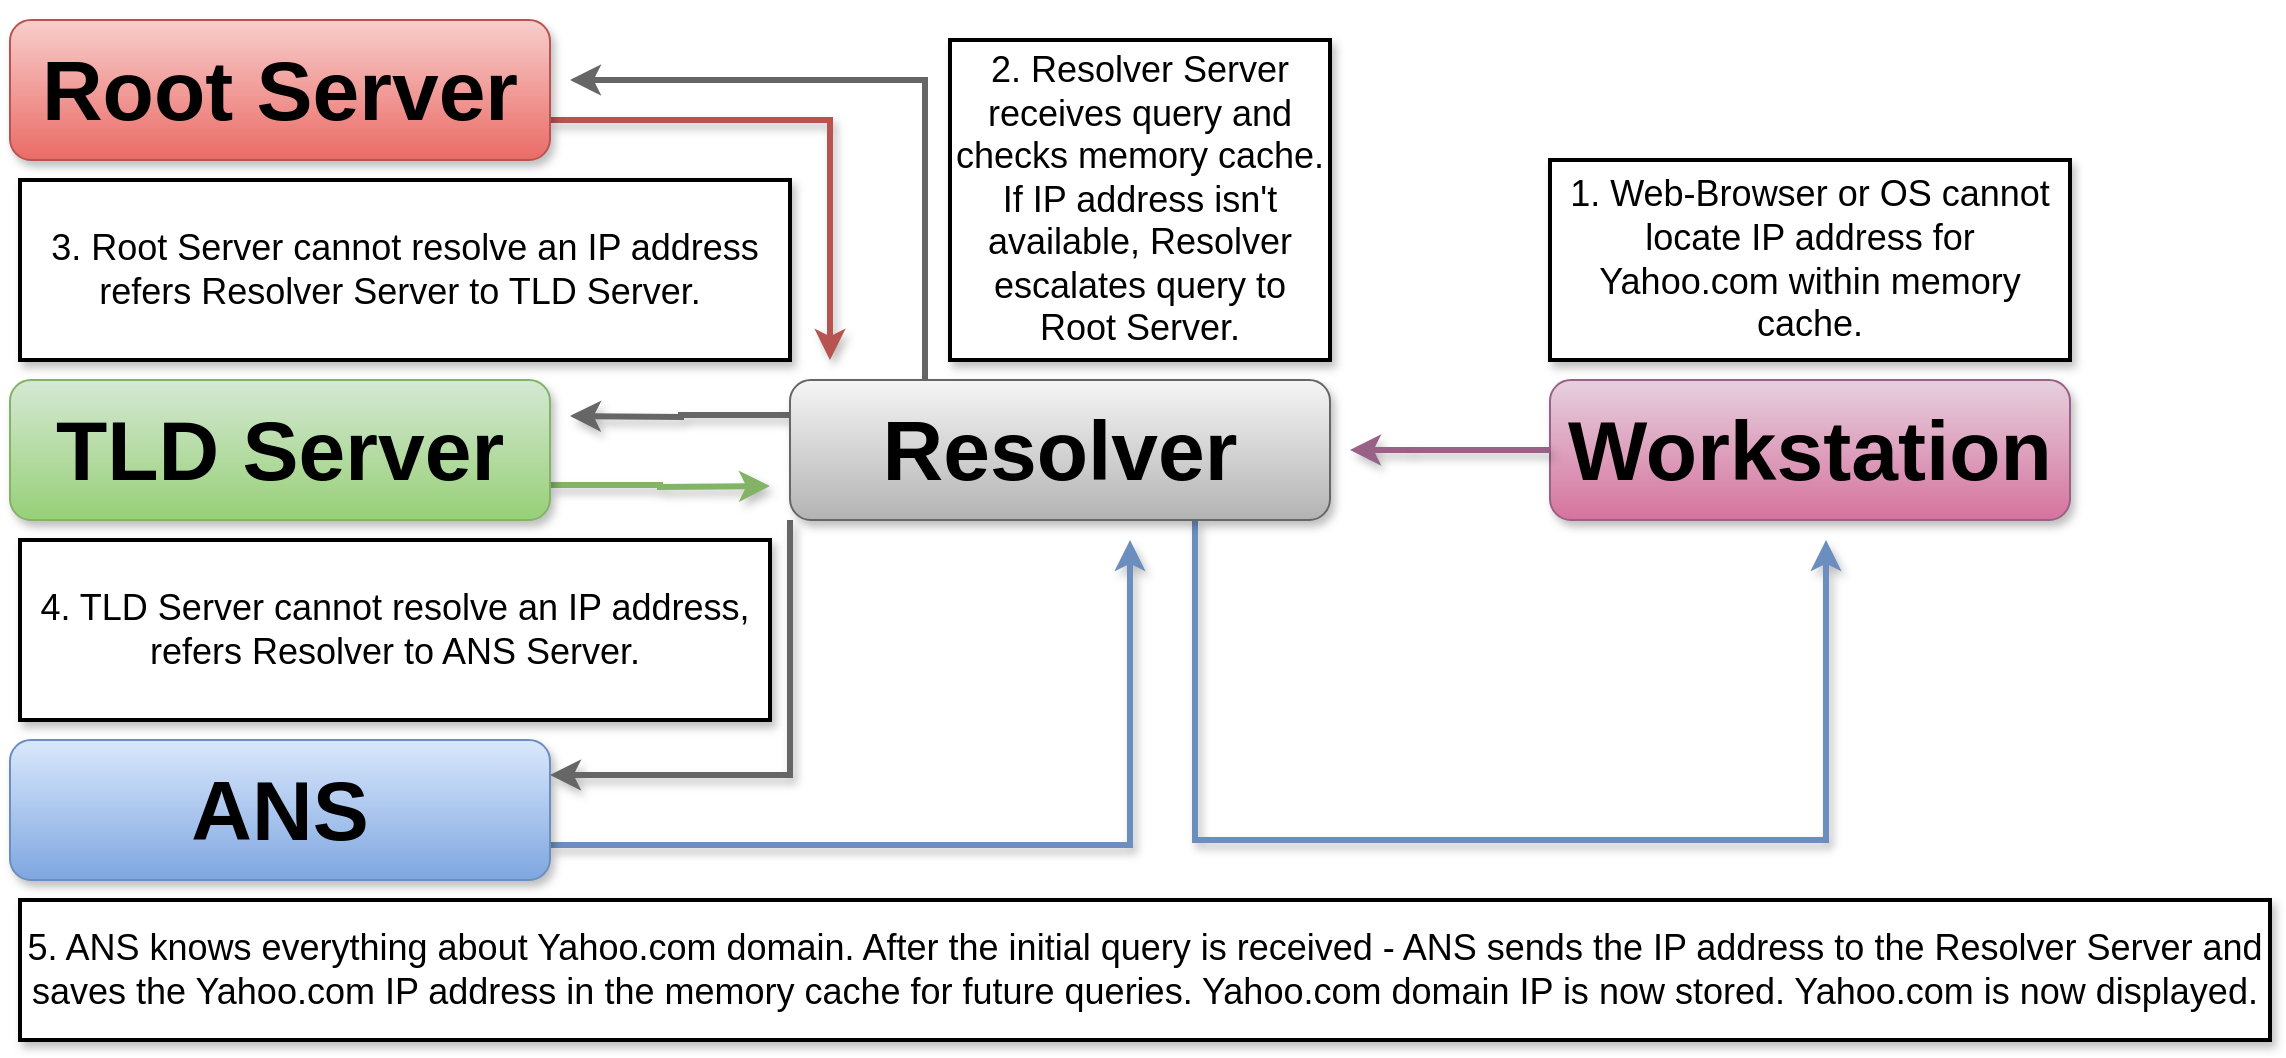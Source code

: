<mxfile version="17.4.3" type="github">
  <diagram id="C5RBs43oDa-KdzZeNtuy" name="Page-1">
    <mxGraphModel dx="1422" dy="762" grid="1" gridSize="10" guides="1" tooltips="1" connect="1" arrows="1" fold="1" page="1" pageScale="1" pageWidth="1169" pageHeight="827" math="0" shadow="0">
      <root>
        <mxCell id="WIyWlLk6GJQsqaUBKTNV-0" />
        <mxCell id="WIyWlLk6GJQsqaUBKTNV-1" parent="WIyWlLk6GJQsqaUBKTNV-0" />
        <mxCell id="KLCIIgSsqngVHCWPASFz-40" style="edgeStyle=orthogonalEdgeStyle;rounded=0;orthogonalLoop=1;jettySize=auto;html=1;fontSize=42;strokeWidth=3;fillColor=#e6d0de;gradientColor=#d5739d;strokeColor=#996185;shadow=1;startArrow=none;" parent="WIyWlLk6GJQsqaUBKTNV-1" edge="1">
          <mxGeometry relative="1" as="geometry">
            <mxPoint x="680" y="225" as="targetPoint" />
            <mxPoint x="710.794" y="225" as="sourcePoint" />
            <Array as="points">
              <mxPoint x="710" y="225" />
            </Array>
          </mxGeometry>
        </mxCell>
        <mxCell id="KLCIIgSsqngVHCWPASFz-34" value="&lt;h1&gt;&lt;font style=&quot;font-size: 42px&quot;&gt;Workstation&lt;/font&gt;&lt;/h1&gt;" style="text;html=1;spacing=5;spacingTop=-20;whiteSpace=wrap;overflow=hidden;rounded=1;glass=0;sketch=0;fontSize=16;align=center;fillColor=#e6d0de;gradientColor=#d5739d;strokeColor=#996185;shadow=1;" parent="WIyWlLk6GJQsqaUBKTNV-1" vertex="1">
          <mxGeometry x="780" y="190" width="260" height="70" as="geometry" />
        </mxCell>
        <mxCell id="KLCIIgSsqngVHCWPASFz-42" style="edgeStyle=orthogonalEdgeStyle;rounded=0;orthogonalLoop=1;jettySize=auto;html=1;fontSize=42;fillColor=#f8cecc;gradientColor=#ea6b66;strokeColor=#b85450;strokeWidth=3;shadow=1;" parent="WIyWlLk6GJQsqaUBKTNV-1" source="KLCIIgSsqngVHCWPASFz-36" edge="1">
          <mxGeometry relative="1" as="geometry">
            <mxPoint x="420" y="180" as="targetPoint" />
            <Array as="points">
              <mxPoint x="420" y="60" />
            </Array>
          </mxGeometry>
        </mxCell>
        <mxCell id="KLCIIgSsqngVHCWPASFz-36" value="&lt;h1&gt;&lt;font style=&quot;font-size: 42px&quot;&gt;Root Server&lt;/font&gt;&lt;/h1&gt;" style="text;html=1;strokeColor=#b85450;fillColor=#f8cecc;spacing=5;spacingTop=-20;whiteSpace=wrap;overflow=hidden;rounded=1;glass=0;sketch=0;fontSize=16;align=center;gradientColor=#ea6b66;shadow=1;" parent="WIyWlLk6GJQsqaUBKTNV-1" vertex="1">
          <mxGeometry x="10" y="10" width="270" height="70" as="geometry" />
        </mxCell>
        <mxCell id="KLCIIgSsqngVHCWPASFz-44" style="edgeStyle=orthogonalEdgeStyle;rounded=0;orthogonalLoop=1;jettySize=auto;html=1;exitX=1;exitY=0.75;exitDx=0;exitDy=0;fontSize=42;fillColor=#d5e8d4;gradientColor=#97d077;strokeColor=#82b366;strokeWidth=3;shadow=1;sketch=0;" parent="WIyWlLk6GJQsqaUBKTNV-1" source="KLCIIgSsqngVHCWPASFz-37" edge="1">
          <mxGeometry relative="1" as="geometry">
            <mxPoint x="390" y="243" as="targetPoint" />
          </mxGeometry>
        </mxCell>
        <mxCell id="KLCIIgSsqngVHCWPASFz-37" value="&lt;h1&gt;&lt;font style=&quot;font-size: 42px&quot;&gt;TLD Server&lt;/font&gt;&lt;/h1&gt;" style="text;html=1;strokeColor=#82b366;fillColor=#d5e8d4;spacing=5;spacingTop=-20;whiteSpace=wrap;overflow=hidden;rounded=1;glass=0;sketch=0;fontSize=16;align=center;gradientColor=#97d077;shadow=1;" parent="WIyWlLk6GJQsqaUBKTNV-1" vertex="1">
          <mxGeometry x="10" y="190" width="270" height="70" as="geometry" />
        </mxCell>
        <mxCell id="KLCIIgSsqngVHCWPASFz-47" style="edgeStyle=orthogonalEdgeStyle;rounded=0;orthogonalLoop=1;jettySize=auto;html=1;exitX=1;exitY=0.75;exitDx=0;exitDy=0;fontSize=42;fillColor=#dae8fc;gradientColor=#7ea6e0;strokeColor=#6c8ebf;strokeWidth=3;shadow=1;" parent="WIyWlLk6GJQsqaUBKTNV-1" source="KLCIIgSsqngVHCWPASFz-38" edge="1">
          <mxGeometry relative="1" as="geometry">
            <mxPoint x="570" y="270" as="targetPoint" />
            <Array as="points">
              <mxPoint x="570" y="423" />
            </Array>
          </mxGeometry>
        </mxCell>
        <mxCell id="KLCIIgSsqngVHCWPASFz-38" value="&lt;h1&gt;&lt;span style=&quot;font-size: 42px&quot;&gt;ANS&lt;/span&gt;&lt;/h1&gt;" style="text;html=1;strokeColor=#6c8ebf;fillColor=#dae8fc;spacing=5;spacingTop=-20;whiteSpace=wrap;overflow=hidden;rounded=1;glass=0;sketch=0;fontSize=16;align=center;gradientColor=#7ea6e0;shadow=1;" parent="WIyWlLk6GJQsqaUBKTNV-1" vertex="1">
          <mxGeometry x="10" y="370" width="270" height="70" as="geometry" />
        </mxCell>
        <mxCell id="KLCIIgSsqngVHCWPASFz-41" style="edgeStyle=orthogonalEdgeStyle;rounded=0;orthogonalLoop=1;jettySize=auto;html=1;exitX=0.25;exitY=0;exitDx=0;exitDy=0;fontSize=42;fillColor=#f5f5f5;gradientColor=#b3b3b3;strokeColor=#666666;strokeWidth=3;" parent="WIyWlLk6GJQsqaUBKTNV-1" source="KLCIIgSsqngVHCWPASFz-39" edge="1">
          <mxGeometry relative="1" as="geometry">
            <mxPoint x="290" y="40" as="targetPoint" />
            <Array as="points">
              <mxPoint x="468" y="40" />
              <mxPoint x="340" y="40" />
            </Array>
          </mxGeometry>
        </mxCell>
        <mxCell id="KLCIIgSsqngVHCWPASFz-43" style="edgeStyle=orthogonalEdgeStyle;rounded=0;orthogonalLoop=1;jettySize=auto;html=1;exitX=0;exitY=0.25;exitDx=0;exitDy=0;fontSize=42;fillColor=#f5f5f5;gradientColor=#b3b3b3;strokeColor=#666666;strokeWidth=3;shadow=1;" parent="WIyWlLk6GJQsqaUBKTNV-1" source="KLCIIgSsqngVHCWPASFz-39" edge="1">
          <mxGeometry relative="1" as="geometry">
            <mxPoint x="290" y="208" as="targetPoint" />
          </mxGeometry>
        </mxCell>
        <mxCell id="KLCIIgSsqngVHCWPASFz-45" style="edgeStyle=orthogonalEdgeStyle;rounded=0;orthogonalLoop=1;jettySize=auto;html=1;exitX=0;exitY=1;exitDx=0;exitDy=0;entryX=1;entryY=0.25;entryDx=0;entryDy=0;fontSize=42;fillColor=#f5f5f5;gradientColor=#b3b3b3;strokeColor=#666666;strokeWidth=3;shadow=1;" parent="WIyWlLk6GJQsqaUBKTNV-1" source="KLCIIgSsqngVHCWPASFz-39" target="KLCIIgSsqngVHCWPASFz-38" edge="1">
          <mxGeometry relative="1" as="geometry" />
        </mxCell>
        <mxCell id="KLCIIgSsqngVHCWPASFz-54" style="edgeStyle=orthogonalEdgeStyle;rounded=0;orthogonalLoop=1;jettySize=auto;html=1;exitX=0.75;exitY=1;exitDx=0;exitDy=0;fontSize=42;strokeWidth=3;fillColor=#dae8fc;gradientColor=#7ea6e0;strokeColor=#6c8ebf;shadow=1;" parent="WIyWlLk6GJQsqaUBKTNV-1" source="KLCIIgSsqngVHCWPASFz-39" edge="1">
          <mxGeometry relative="1" as="geometry">
            <mxPoint x="918" y="270" as="targetPoint" />
            <Array as="points">
              <mxPoint x="603" y="420" />
              <mxPoint x="918" y="420" />
            </Array>
          </mxGeometry>
        </mxCell>
        <mxCell id="KLCIIgSsqngVHCWPASFz-39" value="&lt;h1&gt;&lt;span style=&quot;font-size: 42px&quot;&gt;Resolver&lt;/span&gt;&lt;/h1&gt;" style="text;html=1;strokeColor=#666666;fillColor=#f5f5f5;spacing=5;spacingTop=-20;whiteSpace=wrap;overflow=hidden;rounded=1;glass=0;sketch=0;fontSize=16;align=center;gradientColor=#b3b3b3;shadow=1;" parent="WIyWlLk6GJQsqaUBKTNV-1" vertex="1">
          <mxGeometry x="400" y="190" width="270" height="70" as="geometry" />
        </mxCell>
        <mxCell id="KLCIIgSsqngVHCWPASFz-59" value="" style="edgeStyle=orthogonalEdgeStyle;rounded=0;orthogonalLoop=1;jettySize=auto;html=1;fontSize=42;strokeWidth=3;fillColor=#e6d0de;gradientColor=#d5739d;strokeColor=#996185;shadow=1;endArrow=none;" parent="WIyWlLk6GJQsqaUBKTNV-1" source="KLCIIgSsqngVHCWPASFz-34" edge="1">
          <mxGeometry relative="1" as="geometry">
            <mxPoint x="759.206" y="225" as="targetPoint" />
            <mxPoint x="780" y="225" as="sourcePoint" />
            <Array as="points">
              <mxPoint x="710" y="225" />
            </Array>
          </mxGeometry>
        </mxCell>
        <mxCell id="KLCIIgSsqngVHCWPASFz-69" value="1. Web-Browser or OS cannot locate IP address for Yahoo.com within memory cache." style="rounded=0;whiteSpace=wrap;html=1;shadow=1;glass=0;labelBackgroundColor=none;sketch=0;fontSize=18;strokeWidth=2;fontStyle=0;" parent="WIyWlLk6GJQsqaUBKTNV-1" vertex="1">
          <mxGeometry x="780" y="80" width="260" height="100" as="geometry" />
        </mxCell>
        <mxCell id="KLCIIgSsqngVHCWPASFz-70" value="2. Resolver Server receives query and checks memory cache. If IP address isn&#39;t available, Resolver escalates query to Root Server." style="rounded=0;whiteSpace=wrap;html=1;shadow=1;glass=0;labelBackgroundColor=none;sketch=0;fontSize=18;strokeWidth=2;fontStyle=0;" parent="WIyWlLk6GJQsqaUBKTNV-1" vertex="1">
          <mxGeometry x="480" y="20" width="190" height="160" as="geometry" />
        </mxCell>
        <mxCell id="KLCIIgSsqngVHCWPASFz-71" value="3. Root Server cannot resolve an IP address refers Resolver Server to TLD Server.&amp;nbsp;" style="rounded=0;whiteSpace=wrap;html=1;shadow=1;glass=0;labelBackgroundColor=none;sketch=0;fontSize=18;strokeWidth=2;fontStyle=0;" parent="WIyWlLk6GJQsqaUBKTNV-1" vertex="1">
          <mxGeometry x="15" y="90" width="385" height="90" as="geometry" />
        </mxCell>
        <mxCell id="KLCIIgSsqngVHCWPASFz-73" value="4. TLD Server cannot resolve an IP address, refers Resolver to ANS Server." style="rounded=0;whiteSpace=wrap;html=1;shadow=1;glass=0;labelBackgroundColor=none;sketch=0;fontSize=18;strokeWidth=2;fontStyle=0;" parent="WIyWlLk6GJQsqaUBKTNV-1" vertex="1">
          <mxGeometry x="15" y="270" width="375" height="90" as="geometry" />
        </mxCell>
        <mxCell id="KLCIIgSsqngVHCWPASFz-74" value="5. ANS knows everything about Yahoo.com domain. After the initial query is received - ANS sends the IP address to the Resolver Server and saves the Yahoo.com IP address in the memory cache for future queries. Yahoo.com domain IP is now stored. Yahoo.com is now displayed." style="rounded=0;whiteSpace=wrap;html=1;shadow=1;glass=0;labelBackgroundColor=none;sketch=0;fontSize=18;strokeWidth=2;fontStyle=0;" parent="WIyWlLk6GJQsqaUBKTNV-1" vertex="1">
          <mxGeometry x="15" y="450" width="1125" height="70" as="geometry" />
        </mxCell>
      </root>
    </mxGraphModel>
  </diagram>
</mxfile>
